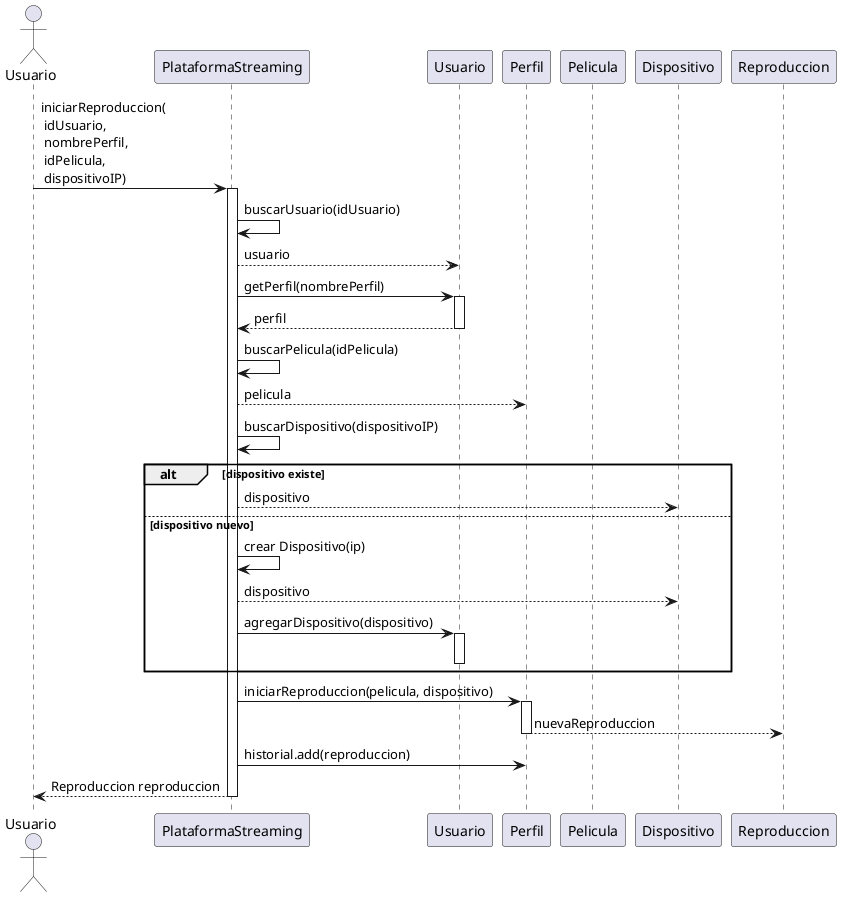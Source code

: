 @startuml
actor Usuario
participant PlataformaStreaming as PS
participant Usuario       as U
participant Perfil        as P
participant Pelicula      as M
participant Dispositivo   as D
participant Reproduccion  as R

Usuario -> PS : iniciarReproduccion(\n idUsuario,\n nombrePerfil,\n idPelicula,\n dispositivoIP)
activate PS


PS -> PS : buscarUsuario(idUsuario)
PS-->U: usuario
PS -> U  : getPerfil(nombrePerfil)
activate U
U --> PS  : perfil
deactivate U

PS -> PS : buscarPelicula(idPelicula)
PS--> P: pelicula
PS -> PS : buscarDispositivo(dispositivoIP)
alt dispositivo existe
    PS --> D  : dispositivo
else dispositivo nuevo
    PS -> PS : crear Dispositivo(ip)
    PS --> D  : dispositivo
    PS -> U  : agregarDispositivo(dispositivo)
    activate U
    deactivate U
end

PS -> P : iniciarReproduccion(pelicula, dispositivo)
activate P
P --> R : nuevaReproduccion
deactivate P

PS -> P : historial.add(reproduccion)

PS --> Usuario : Reproduccion reproduccion
deactivate PS
@enduml
